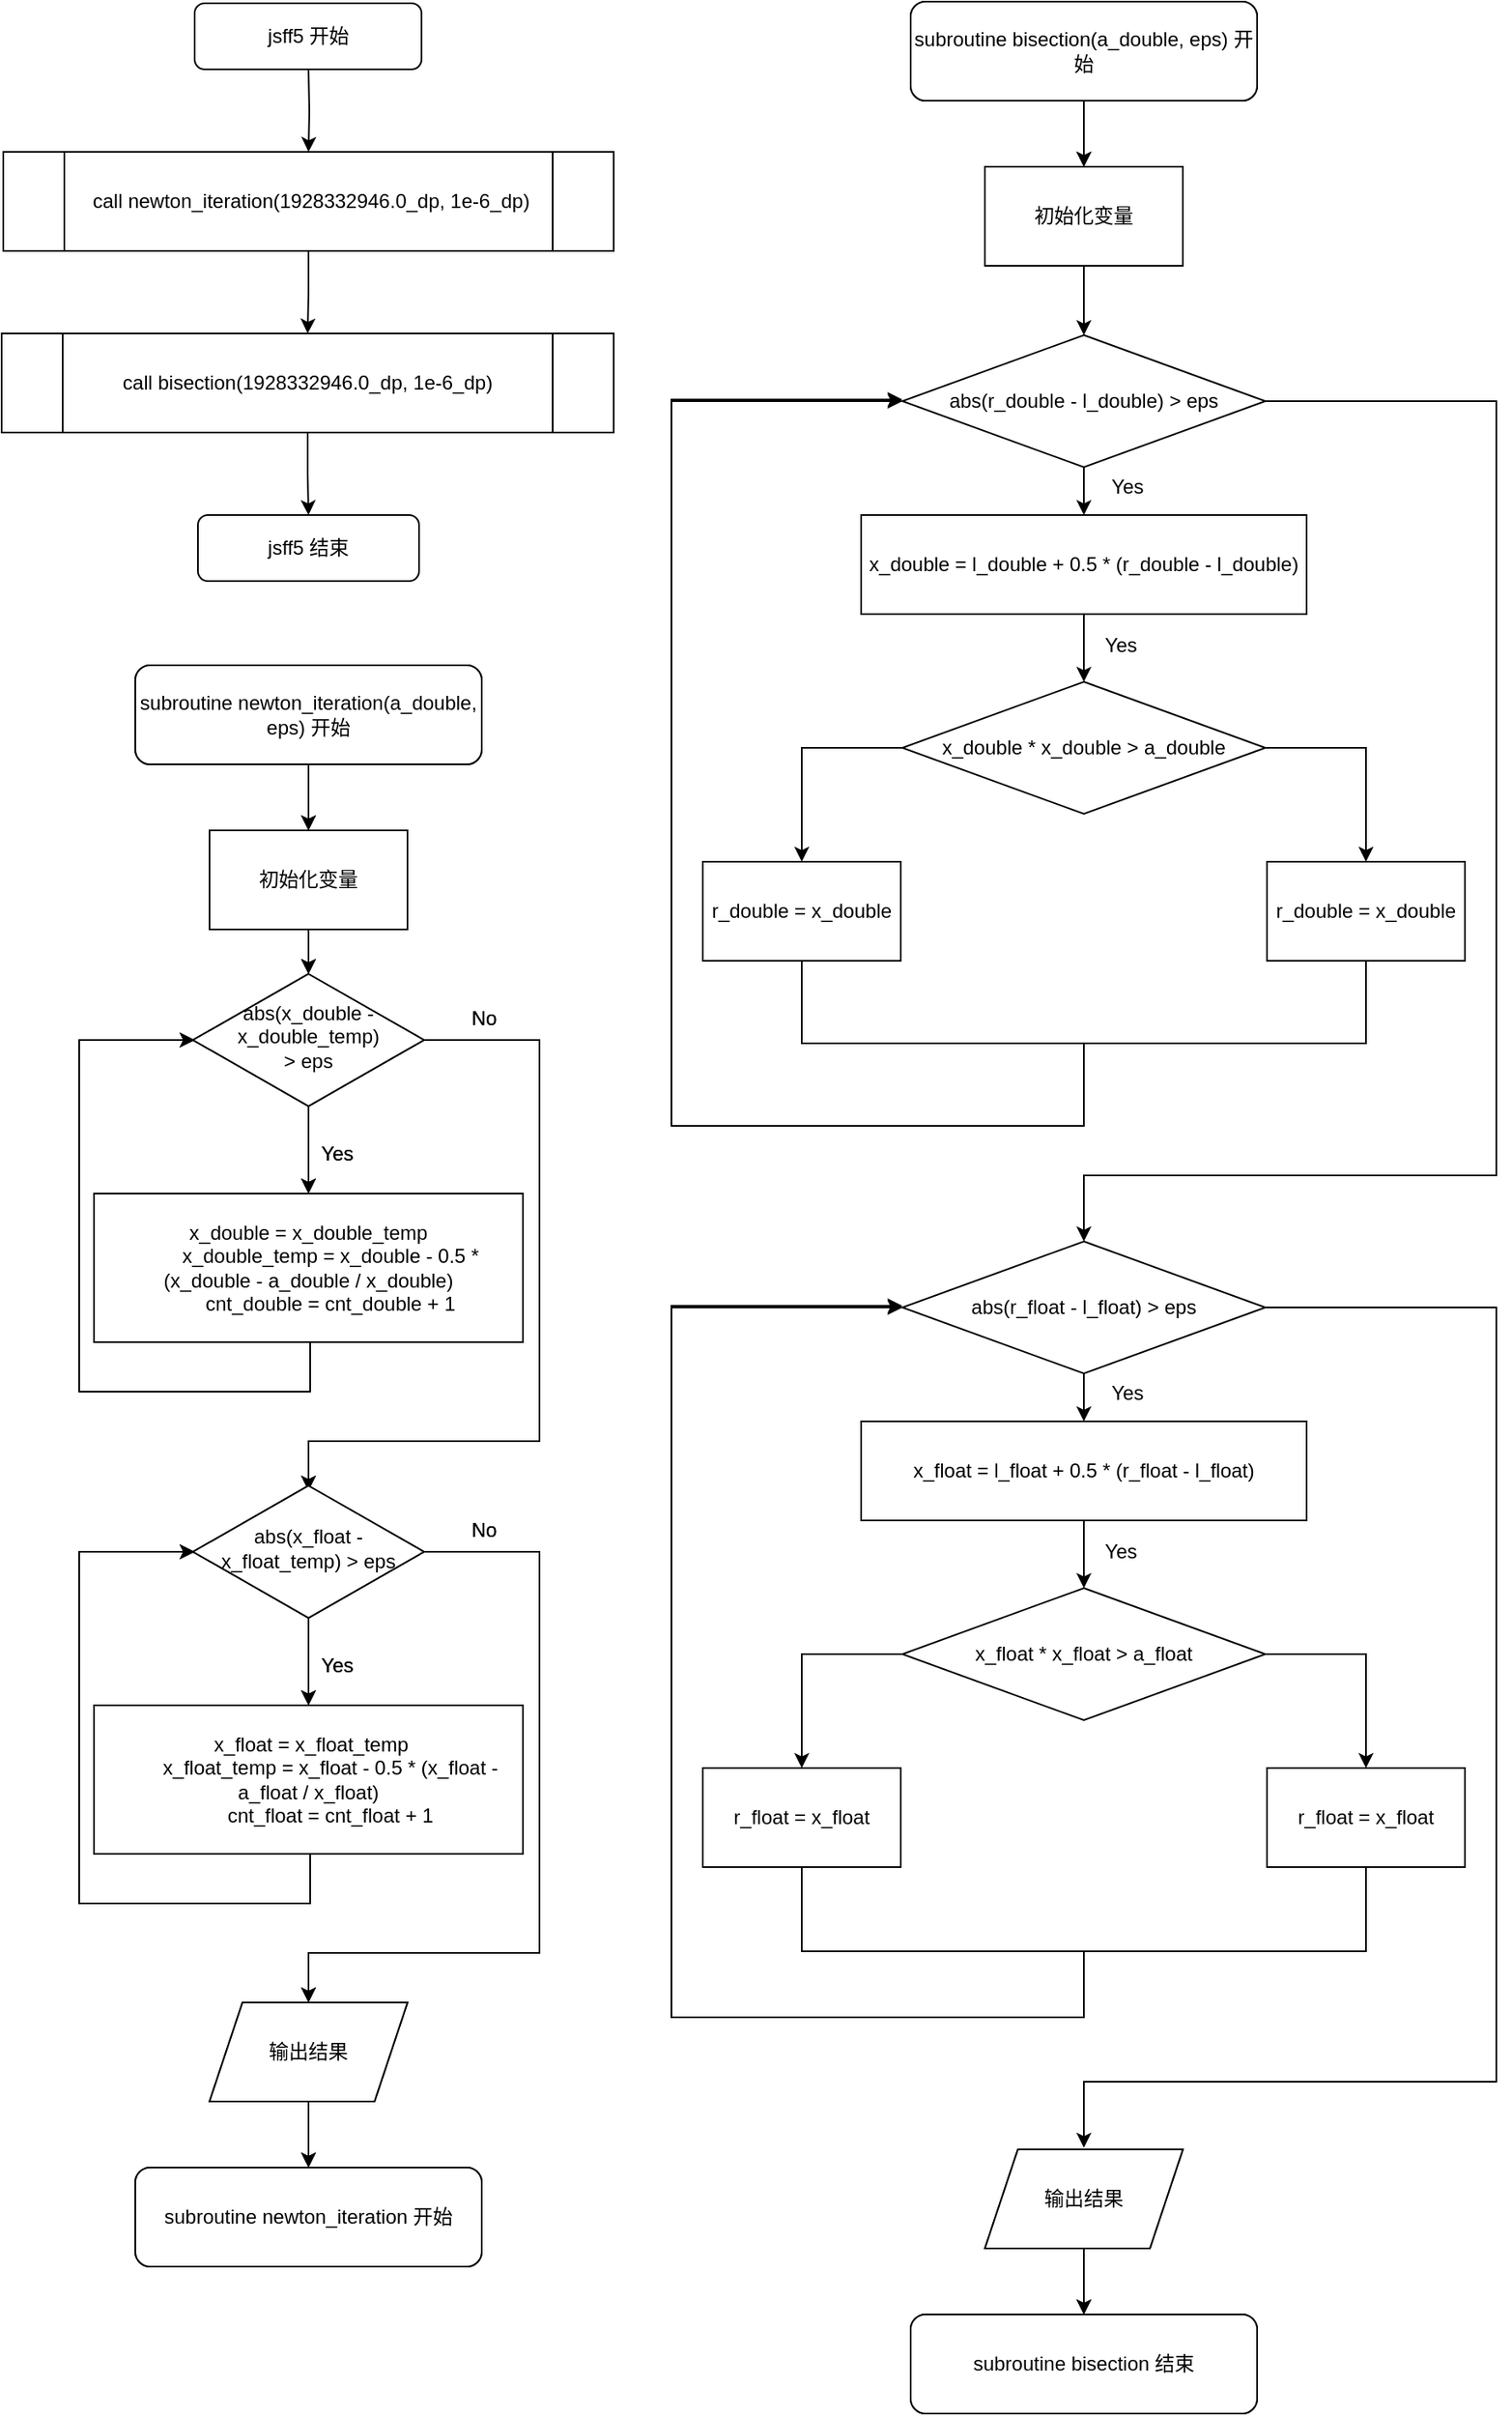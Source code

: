 <mxfile version="15.8.9" type="device"><diagram id="C5RBs43oDa-KdzZeNtuy" name="Page-1"><mxGraphModel dx="1422" dy="800" grid="1" gridSize="10" guides="1" tooltips="1" connect="1" arrows="1" fold="1" page="1" pageScale="1" pageWidth="827" pageHeight="1169" math="0" shadow="0"><root><mxCell id="WIyWlLk6GJQsqaUBKTNV-0"/><mxCell id="WIyWlLk6GJQsqaUBKTNV-1" parent="WIyWlLk6GJQsqaUBKTNV-0"/><mxCell id="WIyWlLk6GJQsqaUBKTNV-3" value="jsff5 开始" style="rounded=1;whiteSpace=wrap;html=1;fontSize=12;glass=0;strokeWidth=1;shadow=0;" parent="WIyWlLk6GJQsqaUBKTNV-1" vertex="1"><mxGeometry x="151" y="40" width="137.5" height="40" as="geometry"/></mxCell><mxCell id="1goGiwTdaQ_tuGn5T1k3-2" style="edgeStyle=orthogonalEdgeStyle;rounded=0;orthogonalLoop=1;jettySize=auto;html=1;entryX=0.5;entryY=0;entryDx=0;entryDy=0;" parent="WIyWlLk6GJQsqaUBKTNV-1" target="1goGiwTdaQ_tuGn5T1k3-0" edge="1"><mxGeometry relative="1" as="geometry"><mxPoint x="220" y="80" as="sourcePoint"/></mxGeometry></mxCell><mxCell id="1goGiwTdaQ_tuGn5T1k3-3" style="edgeStyle=orthogonalEdgeStyle;rounded=0;orthogonalLoop=1;jettySize=auto;html=1;entryX=0.5;entryY=0;entryDx=0;entryDy=0;" parent="WIyWlLk6GJQsqaUBKTNV-1" source="1goGiwTdaQ_tuGn5T1k3-0" target="1goGiwTdaQ_tuGn5T1k3-1" edge="1"><mxGeometry relative="1" as="geometry"/></mxCell><mxCell id="1goGiwTdaQ_tuGn5T1k3-0" value="&lt;div&gt;&amp;nbsp;call newton_iteration(1928332946.0_dp, 1e-6_dp)&lt;/div&gt;" style="shape=process;whiteSpace=wrap;html=1;backgroundOutline=1;" parent="WIyWlLk6GJQsqaUBKTNV-1" vertex="1"><mxGeometry x="35" y="130" width="370" height="60" as="geometry"/></mxCell><mxCell id="Ivjr-ozj7pirHkrPVPAJ-11" style="edgeStyle=orthogonalEdgeStyle;rounded=0;orthogonalLoop=1;jettySize=auto;html=1;" parent="WIyWlLk6GJQsqaUBKTNV-1" source="1goGiwTdaQ_tuGn5T1k3-1" target="Ivjr-ozj7pirHkrPVPAJ-10" edge="1"><mxGeometry relative="1" as="geometry"/></mxCell><mxCell id="1goGiwTdaQ_tuGn5T1k3-1" value="call bisection(1928332946.0_dp, 1e-6_dp)" style="shape=process;whiteSpace=wrap;html=1;backgroundOutline=1;" parent="WIyWlLk6GJQsqaUBKTNV-1" vertex="1"><mxGeometry x="34" y="240" width="371" height="60" as="geometry"/></mxCell><mxCell id="Ivjr-ozj7pirHkrPVPAJ-1" style="edgeStyle=orthogonalEdgeStyle;rounded=0;orthogonalLoop=1;jettySize=auto;html=1;" parent="WIyWlLk6GJQsqaUBKTNV-1" source="Ivjr-ozj7pirHkrPVPAJ-2" edge="1"><mxGeometry relative="1" as="geometry"><Array as="points"><mxPoint x="360" y="668"/><mxPoint x="360" y="911"/><mxPoint x="220" y="911"/></Array><mxPoint x="220" y="941" as="targetPoint"/></mxGeometry></mxCell><mxCell id="Ivjr-ozj7pirHkrPVPAJ-14" style="edgeStyle=orthogonalEdgeStyle;rounded=0;orthogonalLoop=1;jettySize=auto;html=1;entryX=0.5;entryY=0;entryDx=0;entryDy=0;" parent="WIyWlLk6GJQsqaUBKTNV-1" source="Ivjr-ozj7pirHkrPVPAJ-2" target="Ivjr-ozj7pirHkrPVPAJ-13" edge="1"><mxGeometry relative="1" as="geometry"/></mxCell><mxCell id="Ivjr-ozj7pirHkrPVPAJ-2" value="abs(x_double - x_double_temp) &lt;br&gt;&amp;gt; eps" style="rhombus;whiteSpace=wrap;html=1;shadow=0;fontFamily=Helvetica;fontSize=12;align=center;strokeWidth=1;spacing=6;spacingTop=-4;" parent="WIyWlLk6GJQsqaUBKTNV-1" vertex="1"><mxGeometry x="150" y="628" width="140" height="80" as="geometry"/></mxCell><mxCell id="Ivjr-ozj7pirHkrPVPAJ-3" style="edgeStyle=orthogonalEdgeStyle;rounded=0;orthogonalLoop=1;jettySize=auto;html=1;entryX=0;entryY=0.5;entryDx=0;entryDy=0;exitX=0.5;exitY=1;exitDx=0;exitDy=0;" parent="WIyWlLk6GJQsqaUBKTNV-1" edge="1"><mxGeometry relative="1" as="geometry"><mxPoint x="151" y="668" as="targetPoint"/><Array as="points"><mxPoint x="221" y="881"/><mxPoint x="81" y="881"/><mxPoint x="81" y="668"/></Array><mxPoint x="221" y="851" as="sourcePoint"/></mxGeometry></mxCell><mxCell id="Ivjr-ozj7pirHkrPVPAJ-4" value="Yes" style="text;html=1;resizable=0;autosize=1;align=center;verticalAlign=middle;points=[];fillColor=none;strokeColor=none;rounded=0;" parent="WIyWlLk6GJQsqaUBKTNV-1" vertex="1"><mxGeometry x="222" y="727" width="30" height="20" as="geometry"/></mxCell><mxCell id="Ivjr-ozj7pirHkrPVPAJ-5" value="No" style="text;html=1;resizable=0;autosize=1;align=center;verticalAlign=middle;points=[];fillColor=none;strokeColor=none;rounded=0;" parent="WIyWlLk6GJQsqaUBKTNV-1" vertex="1"><mxGeometry x="311" y="645" width="30" height="20" as="geometry"/></mxCell><mxCell id="Ivjr-ozj7pirHkrPVPAJ-10" value="jsff5 结束" style="rounded=1;whiteSpace=wrap;html=1;" parent="WIyWlLk6GJQsqaUBKTNV-1" vertex="1"><mxGeometry x="153" y="350" width="134" height="40" as="geometry"/></mxCell><mxCell id="Ivjr-ozj7pirHkrPVPAJ-17" style="edgeStyle=orthogonalEdgeStyle;rounded=0;orthogonalLoop=1;jettySize=auto;html=1;entryX=0.5;entryY=0;entryDx=0;entryDy=0;" parent="WIyWlLk6GJQsqaUBKTNV-1" source="Ivjr-ozj7pirHkrPVPAJ-12" target="Ivjr-ozj7pirHkrPVPAJ-16" edge="1"><mxGeometry relative="1" as="geometry"/></mxCell><mxCell id="Ivjr-ozj7pirHkrPVPAJ-12" value="subroutine newton_iteration 开始" style="rounded=1;whiteSpace=wrap;html=1;" parent="WIyWlLk6GJQsqaUBKTNV-1" vertex="1"><mxGeometry x="115" y="441" width="210" height="60" as="geometry"/></mxCell><mxCell id="Ivjr-ozj7pirHkrPVPAJ-13" value="&lt;div&gt;x_double = x_double_temp&lt;/div&gt;&lt;div&gt;&amp;nbsp; &amp;nbsp; &amp;nbsp; &amp;nbsp; x_double_temp = x_double - 0.5 * (x_double - a_double / x_double)&lt;/div&gt;&lt;div&gt;&amp;nbsp; &amp;nbsp; &amp;nbsp; &amp;nbsp; cnt_double = cnt_double + 1&lt;/div&gt;" style="rounded=0;whiteSpace=wrap;html=1;" parent="WIyWlLk6GJQsqaUBKTNV-1" vertex="1"><mxGeometry x="90" y="761" width="260" height="90" as="geometry"/></mxCell><mxCell id="Ivjr-ozj7pirHkrPVPAJ-18" style="edgeStyle=orthogonalEdgeStyle;rounded=0;orthogonalLoop=1;jettySize=auto;html=1;entryX=0.5;entryY=0;entryDx=0;entryDy=0;" parent="WIyWlLk6GJQsqaUBKTNV-1" source="Ivjr-ozj7pirHkrPVPAJ-16" target="Ivjr-ozj7pirHkrPVPAJ-2" edge="1"><mxGeometry relative="1" as="geometry"/></mxCell><mxCell id="Ivjr-ozj7pirHkrPVPAJ-16" value="初始化变量" style="rounded=0;whiteSpace=wrap;html=1;" parent="WIyWlLk6GJQsqaUBKTNV-1" vertex="1"><mxGeometry x="160" y="541" width="120" height="60" as="geometry"/></mxCell><mxCell id="Ivjr-ozj7pirHkrPVPAJ-19" style="edgeStyle=orthogonalEdgeStyle;rounded=0;orthogonalLoop=1;jettySize=auto;html=1;" parent="WIyWlLk6GJQsqaUBKTNV-1" source="Ivjr-ozj7pirHkrPVPAJ-21" edge="1"><mxGeometry relative="1" as="geometry"><Array as="points"><mxPoint x="360" y="978"/><mxPoint x="360" y="1221"/><mxPoint x="220" y="1221"/></Array><mxPoint x="220" y="1251" as="targetPoint"/></mxGeometry></mxCell><mxCell id="Ivjr-ozj7pirHkrPVPAJ-20" style="edgeStyle=orthogonalEdgeStyle;rounded=0;orthogonalLoop=1;jettySize=auto;html=1;entryX=0.5;entryY=0;entryDx=0;entryDy=0;" parent="WIyWlLk6GJQsqaUBKTNV-1" source="Ivjr-ozj7pirHkrPVPAJ-21" target="Ivjr-ozj7pirHkrPVPAJ-25" edge="1"><mxGeometry relative="1" as="geometry"/></mxCell><mxCell id="Ivjr-ozj7pirHkrPVPAJ-21" value="abs(x_float - x_float_temp) &amp;gt; eps" style="rhombus;whiteSpace=wrap;html=1;shadow=0;fontFamily=Helvetica;fontSize=12;align=center;strokeWidth=1;spacing=6;spacingTop=-4;" parent="WIyWlLk6GJQsqaUBKTNV-1" vertex="1"><mxGeometry x="150" y="938" width="140" height="80" as="geometry"/></mxCell><mxCell id="Ivjr-ozj7pirHkrPVPAJ-22" style="edgeStyle=orthogonalEdgeStyle;rounded=0;orthogonalLoop=1;jettySize=auto;html=1;entryX=0;entryY=0.5;entryDx=0;entryDy=0;exitX=0.5;exitY=1;exitDx=0;exitDy=0;" parent="WIyWlLk6GJQsqaUBKTNV-1" edge="1"><mxGeometry relative="1" as="geometry"><mxPoint x="151" y="978" as="targetPoint"/><Array as="points"><mxPoint x="221" y="1191"/><mxPoint x="81" y="1191"/><mxPoint x="81" y="978"/></Array><mxPoint x="221" y="1161" as="sourcePoint"/></mxGeometry></mxCell><mxCell id="Ivjr-ozj7pirHkrPVPAJ-23" value="Yes" style="text;html=1;resizable=0;autosize=1;align=center;verticalAlign=middle;points=[];fillColor=none;strokeColor=none;rounded=0;" parent="WIyWlLk6GJQsqaUBKTNV-1" vertex="1"><mxGeometry x="222" y="1037" width="30" height="20" as="geometry"/></mxCell><mxCell id="Ivjr-ozj7pirHkrPVPAJ-24" value="No" style="text;html=1;resizable=0;autosize=1;align=center;verticalAlign=middle;points=[];fillColor=none;strokeColor=none;rounded=0;" parent="WIyWlLk6GJQsqaUBKTNV-1" vertex="1"><mxGeometry x="311" y="955" width="30" height="20" as="geometry"/></mxCell><mxCell id="Ivjr-ozj7pirHkrPVPAJ-25" value="&lt;div&gt;&amp;nbsp;x_float = x_float_temp&lt;/div&gt;&lt;div&gt;&amp;nbsp; &amp;nbsp; &amp;nbsp; &amp;nbsp; x_float_temp = x_float - 0.5 * (x_float - a_float / x_float)&lt;/div&gt;&lt;div&gt;&amp;nbsp; &amp;nbsp; &amp;nbsp; &amp;nbsp; cnt_float = cnt_float + 1&lt;/div&gt;" style="rounded=0;whiteSpace=wrap;html=1;" parent="WIyWlLk6GJQsqaUBKTNV-1" vertex="1"><mxGeometry x="90" y="1071" width="260" height="90" as="geometry"/></mxCell><mxCell id="Ivjr-ozj7pirHkrPVPAJ-27" style="edgeStyle=orthogonalEdgeStyle;rounded=0;orthogonalLoop=1;jettySize=auto;html=1;" parent="WIyWlLk6GJQsqaUBKTNV-1" source="Ivjr-ozj7pirHkrPVPAJ-26" edge="1"><mxGeometry relative="1" as="geometry"><mxPoint x="220" y="1351" as="targetPoint"/></mxGeometry></mxCell><mxCell id="Ivjr-ozj7pirHkrPVPAJ-26" value="输出结果" style="shape=parallelogram;perimeter=parallelogramPerimeter;whiteSpace=wrap;html=1;fixedSize=1;" parent="WIyWlLk6GJQsqaUBKTNV-1" vertex="1"><mxGeometry x="160" y="1251" width="120" height="60" as="geometry"/></mxCell><mxCell id="Ivjr-ozj7pirHkrPVPAJ-29" value="subroutine newton_iteration 开始" style="rounded=1;whiteSpace=wrap;html=1;" parent="WIyWlLk6GJQsqaUBKTNV-1" vertex="1"><mxGeometry x="115" y="1351" width="210" height="60" as="geometry"/></mxCell><mxCell id="Ivjr-ozj7pirHkrPVPAJ-30" style="edgeStyle=orthogonalEdgeStyle;rounded=0;orthogonalLoop=1;jettySize=auto;html=1;" parent="WIyWlLk6GJQsqaUBKTNV-1" source="Ivjr-ozj7pirHkrPVPAJ-32" edge="1"><mxGeometry relative="1" as="geometry"><Array as="points"><mxPoint x="360" y="668"/><mxPoint x="360" y="911"/><mxPoint x="220" y="911"/></Array><mxPoint x="220" y="941" as="targetPoint"/></mxGeometry></mxCell><mxCell id="Ivjr-ozj7pirHkrPVPAJ-31" style="edgeStyle=orthogonalEdgeStyle;rounded=0;orthogonalLoop=1;jettySize=auto;html=1;entryX=0.5;entryY=0;entryDx=0;entryDy=0;" parent="WIyWlLk6GJQsqaUBKTNV-1" source="Ivjr-ozj7pirHkrPVPAJ-32" target="Ivjr-ozj7pirHkrPVPAJ-38" edge="1"><mxGeometry relative="1" as="geometry"/></mxCell><mxCell id="Ivjr-ozj7pirHkrPVPAJ-32" value="abs(x_double - x_double_temp) &lt;br&gt;&amp;gt; eps" style="rhombus;whiteSpace=wrap;html=1;shadow=0;fontFamily=Helvetica;fontSize=12;align=center;strokeWidth=1;spacing=6;spacingTop=-4;" parent="WIyWlLk6GJQsqaUBKTNV-1" vertex="1"><mxGeometry x="150" y="628" width="140" height="80" as="geometry"/></mxCell><mxCell id="Ivjr-ozj7pirHkrPVPAJ-33" style="edgeStyle=orthogonalEdgeStyle;rounded=0;orthogonalLoop=1;jettySize=auto;html=1;entryX=0;entryY=0.5;entryDx=0;entryDy=0;exitX=0.5;exitY=1;exitDx=0;exitDy=0;" parent="WIyWlLk6GJQsqaUBKTNV-1" edge="1"><mxGeometry relative="1" as="geometry"><mxPoint x="151" y="668" as="targetPoint"/><Array as="points"><mxPoint x="221" y="881"/><mxPoint x="81" y="881"/><mxPoint x="81" y="668"/></Array><mxPoint x="221" y="851" as="sourcePoint"/></mxGeometry></mxCell><mxCell id="Ivjr-ozj7pirHkrPVPAJ-34" value="Yes" style="text;html=1;resizable=0;autosize=1;align=center;verticalAlign=middle;points=[];fillColor=none;strokeColor=none;rounded=0;" parent="WIyWlLk6GJQsqaUBKTNV-1" vertex="1"><mxGeometry x="222" y="727" width="30" height="20" as="geometry"/></mxCell><mxCell id="Ivjr-ozj7pirHkrPVPAJ-35" value="No" style="text;html=1;resizable=0;autosize=1;align=center;verticalAlign=middle;points=[];fillColor=none;strokeColor=none;rounded=0;" parent="WIyWlLk6GJQsqaUBKTNV-1" vertex="1"><mxGeometry x="311" y="645" width="30" height="20" as="geometry"/></mxCell><mxCell id="Ivjr-ozj7pirHkrPVPAJ-36" style="edgeStyle=orthogonalEdgeStyle;rounded=0;orthogonalLoop=1;jettySize=auto;html=1;entryX=0.5;entryY=0;entryDx=0;entryDy=0;" parent="WIyWlLk6GJQsqaUBKTNV-1" source="Ivjr-ozj7pirHkrPVPAJ-37" target="Ivjr-ozj7pirHkrPVPAJ-40" edge="1"><mxGeometry relative="1" as="geometry"/></mxCell><mxCell id="Ivjr-ozj7pirHkrPVPAJ-37" value="subroutine newton_iteration(a_double, eps) 开始" style="rounded=1;whiteSpace=wrap;html=1;" parent="WIyWlLk6GJQsqaUBKTNV-1" vertex="1"><mxGeometry x="115" y="441" width="210" height="60" as="geometry"/></mxCell><mxCell id="Ivjr-ozj7pirHkrPVPAJ-38" value="&lt;div&gt;x_double = x_double_temp&lt;/div&gt;&lt;div&gt;&amp;nbsp; &amp;nbsp; &amp;nbsp; &amp;nbsp; x_double_temp = x_double - 0.5 * (x_double - a_double / x_double)&lt;/div&gt;&lt;div&gt;&amp;nbsp; &amp;nbsp; &amp;nbsp; &amp;nbsp; cnt_double = cnt_double + 1&lt;/div&gt;" style="rounded=0;whiteSpace=wrap;html=1;" parent="WIyWlLk6GJQsqaUBKTNV-1" vertex="1"><mxGeometry x="90" y="761" width="260" height="90" as="geometry"/></mxCell><mxCell id="Ivjr-ozj7pirHkrPVPAJ-39" style="edgeStyle=orthogonalEdgeStyle;rounded=0;orthogonalLoop=1;jettySize=auto;html=1;entryX=0.5;entryY=0;entryDx=0;entryDy=0;" parent="WIyWlLk6GJQsqaUBKTNV-1" source="Ivjr-ozj7pirHkrPVPAJ-40" target="Ivjr-ozj7pirHkrPVPAJ-32" edge="1"><mxGeometry relative="1" as="geometry"/></mxCell><mxCell id="Ivjr-ozj7pirHkrPVPAJ-40" value="初始化变量" style="rounded=0;whiteSpace=wrap;html=1;" parent="WIyWlLk6GJQsqaUBKTNV-1" vertex="1"><mxGeometry x="160" y="541" width="120" height="60" as="geometry"/></mxCell><mxCell id="Ivjr-ozj7pirHkrPVPAJ-41" style="edgeStyle=orthogonalEdgeStyle;rounded=0;orthogonalLoop=1;jettySize=auto;html=1;" parent="WIyWlLk6GJQsqaUBKTNV-1" source="Ivjr-ozj7pirHkrPVPAJ-43" edge="1"><mxGeometry relative="1" as="geometry"><Array as="points"><mxPoint x="360" y="978"/><mxPoint x="360" y="1221"/><mxPoint x="220" y="1221"/></Array><mxPoint x="220" y="1251" as="targetPoint"/></mxGeometry></mxCell><mxCell id="Ivjr-ozj7pirHkrPVPAJ-42" style="edgeStyle=orthogonalEdgeStyle;rounded=0;orthogonalLoop=1;jettySize=auto;html=1;entryX=0.5;entryY=0;entryDx=0;entryDy=0;" parent="WIyWlLk6GJQsqaUBKTNV-1" source="Ivjr-ozj7pirHkrPVPAJ-43" target="Ivjr-ozj7pirHkrPVPAJ-47" edge="1"><mxGeometry relative="1" as="geometry"/></mxCell><mxCell id="Ivjr-ozj7pirHkrPVPAJ-43" value="abs(x_float - x_float_temp) &amp;gt; eps" style="rhombus;whiteSpace=wrap;html=1;shadow=0;fontFamily=Helvetica;fontSize=12;align=center;strokeWidth=1;spacing=6;spacingTop=-4;" parent="WIyWlLk6GJQsqaUBKTNV-1" vertex="1"><mxGeometry x="150" y="938" width="140" height="80" as="geometry"/></mxCell><mxCell id="Ivjr-ozj7pirHkrPVPAJ-44" style="edgeStyle=orthogonalEdgeStyle;rounded=0;orthogonalLoop=1;jettySize=auto;html=1;entryX=0;entryY=0.5;entryDx=0;entryDy=0;exitX=0.5;exitY=1;exitDx=0;exitDy=0;" parent="WIyWlLk6GJQsqaUBKTNV-1" edge="1"><mxGeometry relative="1" as="geometry"><mxPoint x="151" y="978" as="targetPoint"/><Array as="points"><mxPoint x="221" y="1191"/><mxPoint x="81" y="1191"/><mxPoint x="81" y="978"/></Array><mxPoint x="221" y="1161" as="sourcePoint"/></mxGeometry></mxCell><mxCell id="Ivjr-ozj7pirHkrPVPAJ-45" value="Yes" style="text;html=1;resizable=0;autosize=1;align=center;verticalAlign=middle;points=[];fillColor=none;strokeColor=none;rounded=0;" parent="WIyWlLk6GJQsqaUBKTNV-1" vertex="1"><mxGeometry x="222" y="1037" width="30" height="20" as="geometry"/></mxCell><mxCell id="Ivjr-ozj7pirHkrPVPAJ-46" value="No" style="text;html=1;resizable=0;autosize=1;align=center;verticalAlign=middle;points=[];fillColor=none;strokeColor=none;rounded=0;" parent="WIyWlLk6GJQsqaUBKTNV-1" vertex="1"><mxGeometry x="311" y="955" width="30" height="20" as="geometry"/></mxCell><mxCell id="Ivjr-ozj7pirHkrPVPAJ-47" value="&lt;div&gt;&amp;nbsp;x_float = x_float_temp&lt;/div&gt;&lt;div&gt;&amp;nbsp; &amp;nbsp; &amp;nbsp; &amp;nbsp; x_float_temp = x_float - 0.5 * (x_float - a_float / x_float)&lt;/div&gt;&lt;div&gt;&amp;nbsp; &amp;nbsp; &amp;nbsp; &amp;nbsp; cnt_float = cnt_float + 1&lt;/div&gt;" style="rounded=0;whiteSpace=wrap;html=1;" parent="WIyWlLk6GJQsqaUBKTNV-1" vertex="1"><mxGeometry x="90" y="1071" width="260" height="90" as="geometry"/></mxCell><mxCell id="Ivjr-ozj7pirHkrPVPAJ-48" style="edgeStyle=orthogonalEdgeStyle;rounded=0;orthogonalLoop=1;jettySize=auto;html=1;" parent="WIyWlLk6GJQsqaUBKTNV-1" source="Ivjr-ozj7pirHkrPVPAJ-49" edge="1"><mxGeometry relative="1" as="geometry"><mxPoint x="220" y="1351" as="targetPoint"/></mxGeometry></mxCell><mxCell id="Ivjr-ozj7pirHkrPVPAJ-49" value="输出结果" style="shape=parallelogram;perimeter=parallelogramPerimeter;whiteSpace=wrap;html=1;fixedSize=1;" parent="WIyWlLk6GJQsqaUBKTNV-1" vertex="1"><mxGeometry x="160" y="1251" width="120" height="60" as="geometry"/></mxCell><mxCell id="Ivjr-ozj7pirHkrPVPAJ-50" value="subroutine newton_iteration 开始" style="rounded=1;whiteSpace=wrap;html=1;" parent="WIyWlLk6GJQsqaUBKTNV-1" vertex="1"><mxGeometry x="115" y="1351" width="210" height="60" as="geometry"/></mxCell><mxCell id="Ivjr-ozj7pirHkrPVPAJ-51" style="edgeStyle=orthogonalEdgeStyle;rounded=0;orthogonalLoop=1;jettySize=auto;html=1;entryX=0.5;entryY=0;entryDx=0;entryDy=0;" parent="WIyWlLk6GJQsqaUBKTNV-1" source="Ivjr-ozj7pirHkrPVPAJ-52" target="Ivjr-ozj7pirHkrPVPAJ-53" edge="1"><mxGeometry relative="1" as="geometry"/></mxCell><mxCell id="Ivjr-ozj7pirHkrPVPAJ-52" value="subroutine newton_iteration 开始" style="rounded=1;whiteSpace=wrap;html=1;" parent="WIyWlLk6GJQsqaUBKTNV-1" vertex="1"><mxGeometry x="585" y="39" width="210" height="60" as="geometry"/></mxCell><mxCell id="Ivjr-ozj7pirHkrPVPAJ-53" value="初始化变量" style="rounded=0;whiteSpace=wrap;html=1;" parent="WIyWlLk6GJQsqaUBKTNV-1" vertex="1"><mxGeometry x="630" y="139" width="120" height="60" as="geometry"/></mxCell><mxCell id="Ivjr-ozj7pirHkrPVPAJ-54" style="edgeStyle=orthogonalEdgeStyle;rounded=0;orthogonalLoop=1;jettySize=auto;html=1;entryX=0.5;entryY=0;entryDx=0;entryDy=0;" parent="WIyWlLk6GJQsqaUBKTNV-1" source="Ivjr-ozj7pirHkrPVPAJ-55" target="Ivjr-ozj7pirHkrPVPAJ-56" edge="1"><mxGeometry relative="1" as="geometry"/></mxCell><mxCell id="Ivjr-ozj7pirHkrPVPAJ-55" value="subroutine bisection(a_double, eps) 开始" style="rounded=1;whiteSpace=wrap;html=1;" parent="WIyWlLk6GJQsqaUBKTNV-1" vertex="1"><mxGeometry x="585" y="39" width="210" height="60" as="geometry"/></mxCell><mxCell id="Ivjr-ozj7pirHkrPVPAJ-58" value="" style="edgeStyle=orthogonalEdgeStyle;rounded=0;orthogonalLoop=1;jettySize=auto;html=1;" parent="WIyWlLk6GJQsqaUBKTNV-1" source="Ivjr-ozj7pirHkrPVPAJ-56" target="Ivjr-ozj7pirHkrPVPAJ-57" edge="1"><mxGeometry relative="1" as="geometry"/></mxCell><mxCell id="Ivjr-ozj7pirHkrPVPAJ-56" value="初始化变量" style="rounded=0;whiteSpace=wrap;html=1;" parent="WIyWlLk6GJQsqaUBKTNV-1" vertex="1"><mxGeometry x="630" y="139" width="120" height="60" as="geometry"/></mxCell><mxCell id="Ivjr-ozj7pirHkrPVPAJ-61" style="edgeStyle=orthogonalEdgeStyle;rounded=0;orthogonalLoop=1;jettySize=auto;html=1;entryX=0.5;entryY=0;entryDx=0;entryDy=0;" parent="WIyWlLk6GJQsqaUBKTNV-1" source="Ivjr-ozj7pirHkrPVPAJ-57" target="Ivjr-ozj7pirHkrPVPAJ-59" edge="1"><mxGeometry relative="1" as="geometry"/></mxCell><mxCell id="Ivjr-ozj7pirHkrPVPAJ-87" style="edgeStyle=orthogonalEdgeStyle;rounded=0;orthogonalLoop=1;jettySize=auto;html=1;" parent="WIyWlLk6GJQsqaUBKTNV-1" source="Ivjr-ozj7pirHkrPVPAJ-57" edge="1"><mxGeometry relative="1" as="geometry"><mxPoint x="690" y="790" as="targetPoint"/><Array as="points"><mxPoint x="940" y="281"/><mxPoint x="940" y="750"/><mxPoint x="690" y="750"/></Array></mxGeometry></mxCell><mxCell id="Ivjr-ozj7pirHkrPVPAJ-57" value="abs(r_double - l_double) &amp;gt; eps" style="rhombus;whiteSpace=wrap;html=1;rounded=0;" parent="WIyWlLk6GJQsqaUBKTNV-1" vertex="1"><mxGeometry x="580" y="241" width="220" height="80" as="geometry"/></mxCell><mxCell id="Ivjr-ozj7pirHkrPVPAJ-62" style="edgeStyle=orthogonalEdgeStyle;rounded=0;orthogonalLoop=1;jettySize=auto;html=1;entryX=0.5;entryY=0;entryDx=0;entryDy=0;" parent="WIyWlLk6GJQsqaUBKTNV-1" source="Ivjr-ozj7pirHkrPVPAJ-59" target="Ivjr-ozj7pirHkrPVPAJ-60" edge="1"><mxGeometry relative="1" as="geometry"/></mxCell><mxCell id="Ivjr-ozj7pirHkrPVPAJ-59" value="x_double = l_double + 0.5 * (r_double - l_double)" style="rounded=0;whiteSpace=wrap;html=1;" parent="WIyWlLk6GJQsqaUBKTNV-1" vertex="1"><mxGeometry x="555" y="350" width="270" height="60" as="geometry"/></mxCell><mxCell id="Ivjr-ozj7pirHkrPVPAJ-75" style="edgeStyle=orthogonalEdgeStyle;rounded=0;orthogonalLoop=1;jettySize=auto;html=1;" parent="WIyWlLk6GJQsqaUBKTNV-1" source="Ivjr-ozj7pirHkrPVPAJ-60" target="Ivjr-ozj7pirHkrPVPAJ-68" edge="1"><mxGeometry relative="1" as="geometry"/></mxCell><mxCell id="Ivjr-ozj7pirHkrPVPAJ-78" style="edgeStyle=orthogonalEdgeStyle;rounded=0;orthogonalLoop=1;jettySize=auto;html=1;entryX=0.5;entryY=0;entryDx=0;entryDy=0;" parent="WIyWlLk6GJQsqaUBKTNV-1" source="Ivjr-ozj7pirHkrPVPAJ-60" target="Ivjr-ozj7pirHkrPVPAJ-64" edge="1"><mxGeometry relative="1" as="geometry"/></mxCell><mxCell id="Ivjr-ozj7pirHkrPVPAJ-60" value="x_double * x_double &amp;gt; a_double" style="rhombus;whiteSpace=wrap;html=1;rounded=0;" parent="WIyWlLk6GJQsqaUBKTNV-1" vertex="1"><mxGeometry x="580" y="451" width="220" height="80" as="geometry"/></mxCell><mxCell id="Ivjr-ozj7pirHkrPVPAJ-83" style="edgeStyle=orthogonalEdgeStyle;rounded=0;orthogonalLoop=1;jettySize=auto;html=1;" parent="WIyWlLk6GJQsqaUBKTNV-1" source="Ivjr-ozj7pirHkrPVPAJ-64" edge="1"><mxGeometry relative="1" as="geometry"><mxPoint x="580" y="280" as="targetPoint"/><Array as="points"><mxPoint x="519" y="670"/><mxPoint x="690" y="670"/><mxPoint x="690" y="720"/><mxPoint x="440" y="720"/><mxPoint x="440" y="280"/></Array></mxGeometry></mxCell><mxCell id="Ivjr-ozj7pirHkrPVPAJ-64" value="r_double = x_double" style="rounded=0;whiteSpace=wrap;html=1;" parent="WIyWlLk6GJQsqaUBKTNV-1" vertex="1"><mxGeometry x="459" y="560" width="120" height="60" as="geometry"/></mxCell><mxCell id="Ivjr-ozj7pirHkrPVPAJ-67" value="Yes" style="text;html=1;resizable=0;autosize=1;align=center;verticalAlign=middle;points=[];fillColor=none;strokeColor=none;rounded=0;" parent="WIyWlLk6GJQsqaUBKTNV-1" vertex="1"><mxGeometry x="697" y="419" width="30" height="20" as="geometry"/></mxCell><mxCell id="Ivjr-ozj7pirHkrPVPAJ-84" style="edgeStyle=orthogonalEdgeStyle;rounded=0;orthogonalLoop=1;jettySize=auto;html=1;entryX=0;entryY=0.5;entryDx=0;entryDy=0;" parent="WIyWlLk6GJQsqaUBKTNV-1" source="Ivjr-ozj7pirHkrPVPAJ-68" target="Ivjr-ozj7pirHkrPVPAJ-57" edge="1"><mxGeometry relative="1" as="geometry"><mxPoint x="440" y="270" as="targetPoint"/><Array as="points"><mxPoint x="861" y="670"/><mxPoint x="690" y="670"/><mxPoint x="690" y="720"/><mxPoint x="440" y="720"/><mxPoint x="440" y="281"/></Array></mxGeometry></mxCell><mxCell id="Ivjr-ozj7pirHkrPVPAJ-68" value="r_double = x_double" style="rounded=0;whiteSpace=wrap;html=1;" parent="WIyWlLk6GJQsqaUBKTNV-1" vertex="1"><mxGeometry x="801" y="560" width="120" height="60" as="geometry"/></mxCell><mxCell id="Ivjr-ozj7pirHkrPVPAJ-79" value="Yes" style="text;html=1;resizable=0;autosize=1;align=center;verticalAlign=middle;points=[];fillColor=none;strokeColor=none;rounded=0;" parent="WIyWlLk6GJQsqaUBKTNV-1" vertex="1"><mxGeometry x="701" y="323" width="30" height="20" as="geometry"/></mxCell><mxCell id="Ivjr-ozj7pirHkrPVPAJ-88" style="edgeStyle=orthogonalEdgeStyle;rounded=0;orthogonalLoop=1;jettySize=auto;html=1;entryX=0.5;entryY=0;entryDx=0;entryDy=0;" parent="WIyWlLk6GJQsqaUBKTNV-1" source="Ivjr-ozj7pirHkrPVPAJ-90" target="Ivjr-ozj7pirHkrPVPAJ-92" edge="1"><mxGeometry relative="1" as="geometry"/></mxCell><mxCell id="Ivjr-ozj7pirHkrPVPAJ-89" style="edgeStyle=orthogonalEdgeStyle;rounded=0;orthogonalLoop=1;jettySize=auto;html=1;" parent="WIyWlLk6GJQsqaUBKTNV-1" source="Ivjr-ozj7pirHkrPVPAJ-90" edge="1"><mxGeometry relative="1" as="geometry"><mxPoint x="690" y="1339" as="targetPoint"/><Array as="points"><mxPoint x="940" y="830"/><mxPoint x="940" y="1299"/><mxPoint x="690" y="1299"/></Array></mxGeometry></mxCell><mxCell id="Ivjr-ozj7pirHkrPVPAJ-90" value="abs(r_float - l_float) &amp;gt; eps" style="rhombus;whiteSpace=wrap;html=1;rounded=0;" parent="WIyWlLk6GJQsqaUBKTNV-1" vertex="1"><mxGeometry x="580" y="790" width="220" height="80" as="geometry"/></mxCell><mxCell id="Ivjr-ozj7pirHkrPVPAJ-91" style="edgeStyle=orthogonalEdgeStyle;rounded=0;orthogonalLoop=1;jettySize=auto;html=1;entryX=0.5;entryY=0;entryDx=0;entryDy=0;" parent="WIyWlLk6GJQsqaUBKTNV-1" source="Ivjr-ozj7pirHkrPVPAJ-92" target="Ivjr-ozj7pirHkrPVPAJ-95" edge="1"><mxGeometry relative="1" as="geometry"/></mxCell><mxCell id="Ivjr-ozj7pirHkrPVPAJ-92" value="x_float = l_float + 0.5 * (r_float - l_float)" style="rounded=0;whiteSpace=wrap;html=1;" parent="WIyWlLk6GJQsqaUBKTNV-1" vertex="1"><mxGeometry x="555" y="899" width="270" height="60" as="geometry"/></mxCell><mxCell id="Ivjr-ozj7pirHkrPVPAJ-93" style="edgeStyle=orthogonalEdgeStyle;rounded=0;orthogonalLoop=1;jettySize=auto;html=1;" parent="WIyWlLk6GJQsqaUBKTNV-1" source="Ivjr-ozj7pirHkrPVPAJ-95" target="Ivjr-ozj7pirHkrPVPAJ-100" edge="1"><mxGeometry relative="1" as="geometry"/></mxCell><mxCell id="Ivjr-ozj7pirHkrPVPAJ-94" style="edgeStyle=orthogonalEdgeStyle;rounded=0;orthogonalLoop=1;jettySize=auto;html=1;entryX=0.5;entryY=0;entryDx=0;entryDy=0;" parent="WIyWlLk6GJQsqaUBKTNV-1" source="Ivjr-ozj7pirHkrPVPAJ-95" target="Ivjr-ozj7pirHkrPVPAJ-97" edge="1"><mxGeometry relative="1" as="geometry"/></mxCell><mxCell id="Ivjr-ozj7pirHkrPVPAJ-95" value="x_float * x_float &amp;gt; a_float" style="rhombus;whiteSpace=wrap;html=1;rounded=0;" parent="WIyWlLk6GJQsqaUBKTNV-1" vertex="1"><mxGeometry x="580" y="1000" width="220" height="80" as="geometry"/></mxCell><mxCell id="Ivjr-ozj7pirHkrPVPAJ-96" style="edgeStyle=orthogonalEdgeStyle;rounded=0;orthogonalLoop=1;jettySize=auto;html=1;" parent="WIyWlLk6GJQsqaUBKTNV-1" source="Ivjr-ozj7pirHkrPVPAJ-97" edge="1"><mxGeometry relative="1" as="geometry"><mxPoint x="580" y="829" as="targetPoint"/><Array as="points"><mxPoint x="519" y="1220"/><mxPoint x="690" y="1220"/><mxPoint x="690" y="1260"/><mxPoint x="440" y="1260"/><mxPoint x="440" y="829"/></Array></mxGeometry></mxCell><mxCell id="Ivjr-ozj7pirHkrPVPAJ-97" value="r_float = x_float" style="rounded=0;whiteSpace=wrap;html=1;" parent="WIyWlLk6GJQsqaUBKTNV-1" vertex="1"><mxGeometry x="459" y="1109" width="120" height="60" as="geometry"/></mxCell><mxCell id="Ivjr-ozj7pirHkrPVPAJ-98" value="Yes" style="text;html=1;resizable=0;autosize=1;align=center;verticalAlign=middle;points=[];fillColor=none;strokeColor=none;rounded=0;" parent="WIyWlLk6GJQsqaUBKTNV-1" vertex="1"><mxGeometry x="697" y="968" width="30" height="20" as="geometry"/></mxCell><mxCell id="Ivjr-ozj7pirHkrPVPAJ-99" style="edgeStyle=orthogonalEdgeStyle;rounded=0;orthogonalLoop=1;jettySize=auto;html=1;entryX=0;entryY=0.5;entryDx=0;entryDy=0;" parent="WIyWlLk6GJQsqaUBKTNV-1" source="Ivjr-ozj7pirHkrPVPAJ-100" target="Ivjr-ozj7pirHkrPVPAJ-90" edge="1"><mxGeometry relative="1" as="geometry"><mxPoint x="440" y="819" as="targetPoint"/><Array as="points"><mxPoint x="861" y="1220"/><mxPoint x="690" y="1220"/><mxPoint x="690" y="1260"/><mxPoint x="440" y="1260"/><mxPoint x="440" y="830"/></Array></mxGeometry></mxCell><mxCell id="Ivjr-ozj7pirHkrPVPAJ-100" value="r_float = x_float" style="rounded=0;whiteSpace=wrap;html=1;" parent="WIyWlLk6GJQsqaUBKTNV-1" vertex="1"><mxGeometry x="801" y="1109" width="120" height="60" as="geometry"/></mxCell><mxCell id="Ivjr-ozj7pirHkrPVPAJ-101" value="Yes" style="text;html=1;resizable=0;autosize=1;align=center;verticalAlign=middle;points=[];fillColor=none;strokeColor=none;rounded=0;" parent="WIyWlLk6GJQsqaUBKTNV-1" vertex="1"><mxGeometry x="701" y="872" width="30" height="20" as="geometry"/></mxCell><mxCell id="Ivjr-ozj7pirHkrPVPAJ-106" style="edgeStyle=orthogonalEdgeStyle;rounded=0;orthogonalLoop=1;jettySize=auto;html=1;" parent="WIyWlLk6GJQsqaUBKTNV-1" source="Ivjr-ozj7pirHkrPVPAJ-107" edge="1"><mxGeometry relative="1" as="geometry"><mxPoint x="690" y="1440" as="targetPoint"/></mxGeometry></mxCell><mxCell id="Ivjr-ozj7pirHkrPVPAJ-107" value="输出结果" style="shape=parallelogram;perimeter=parallelogramPerimeter;whiteSpace=wrap;html=1;fixedSize=1;" parent="WIyWlLk6GJQsqaUBKTNV-1" vertex="1"><mxGeometry x="630" y="1340" width="120" height="60" as="geometry"/></mxCell><mxCell id="Ivjr-ozj7pirHkrPVPAJ-108" value="subroutine newton_iteration 开始" style="rounded=1;whiteSpace=wrap;html=1;" parent="WIyWlLk6GJQsqaUBKTNV-1" vertex="1"><mxGeometry x="585" y="1440" width="210" height="60" as="geometry"/></mxCell><mxCell id="Ivjr-ozj7pirHkrPVPAJ-109" style="edgeStyle=orthogonalEdgeStyle;rounded=0;orthogonalLoop=1;jettySize=auto;html=1;" parent="WIyWlLk6GJQsqaUBKTNV-1" source="Ivjr-ozj7pirHkrPVPAJ-110" edge="1"><mxGeometry relative="1" as="geometry"><mxPoint x="690" y="1440" as="targetPoint"/></mxGeometry></mxCell><mxCell id="Ivjr-ozj7pirHkrPVPAJ-110" value="输出结果" style="shape=parallelogram;perimeter=parallelogramPerimeter;whiteSpace=wrap;html=1;fixedSize=1;" parent="WIyWlLk6GJQsqaUBKTNV-1" vertex="1"><mxGeometry x="630" y="1340" width="120" height="60" as="geometry"/></mxCell><mxCell id="Ivjr-ozj7pirHkrPVPAJ-111" value="subroutine bisection 结束" style="rounded=1;whiteSpace=wrap;html=1;" parent="WIyWlLk6GJQsqaUBKTNV-1" vertex="1"><mxGeometry x="585" y="1440" width="210" height="60" as="geometry"/></mxCell></root></mxGraphModel></diagram></mxfile>